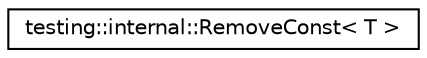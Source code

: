 digraph G
{
  edge [fontname="Helvetica",fontsize="10",labelfontname="Helvetica",labelfontsize="10"];
  node [fontname="Helvetica",fontsize="10",shape=record];
  rankdir="LR";
  Node1 [label="testing::internal::RemoveConst\< T \>",height=0.2,width=0.4,color="black", fillcolor="white", style="filled",URL="$structtesting_1_1internal_1_1RemoveConst.html"];
}
